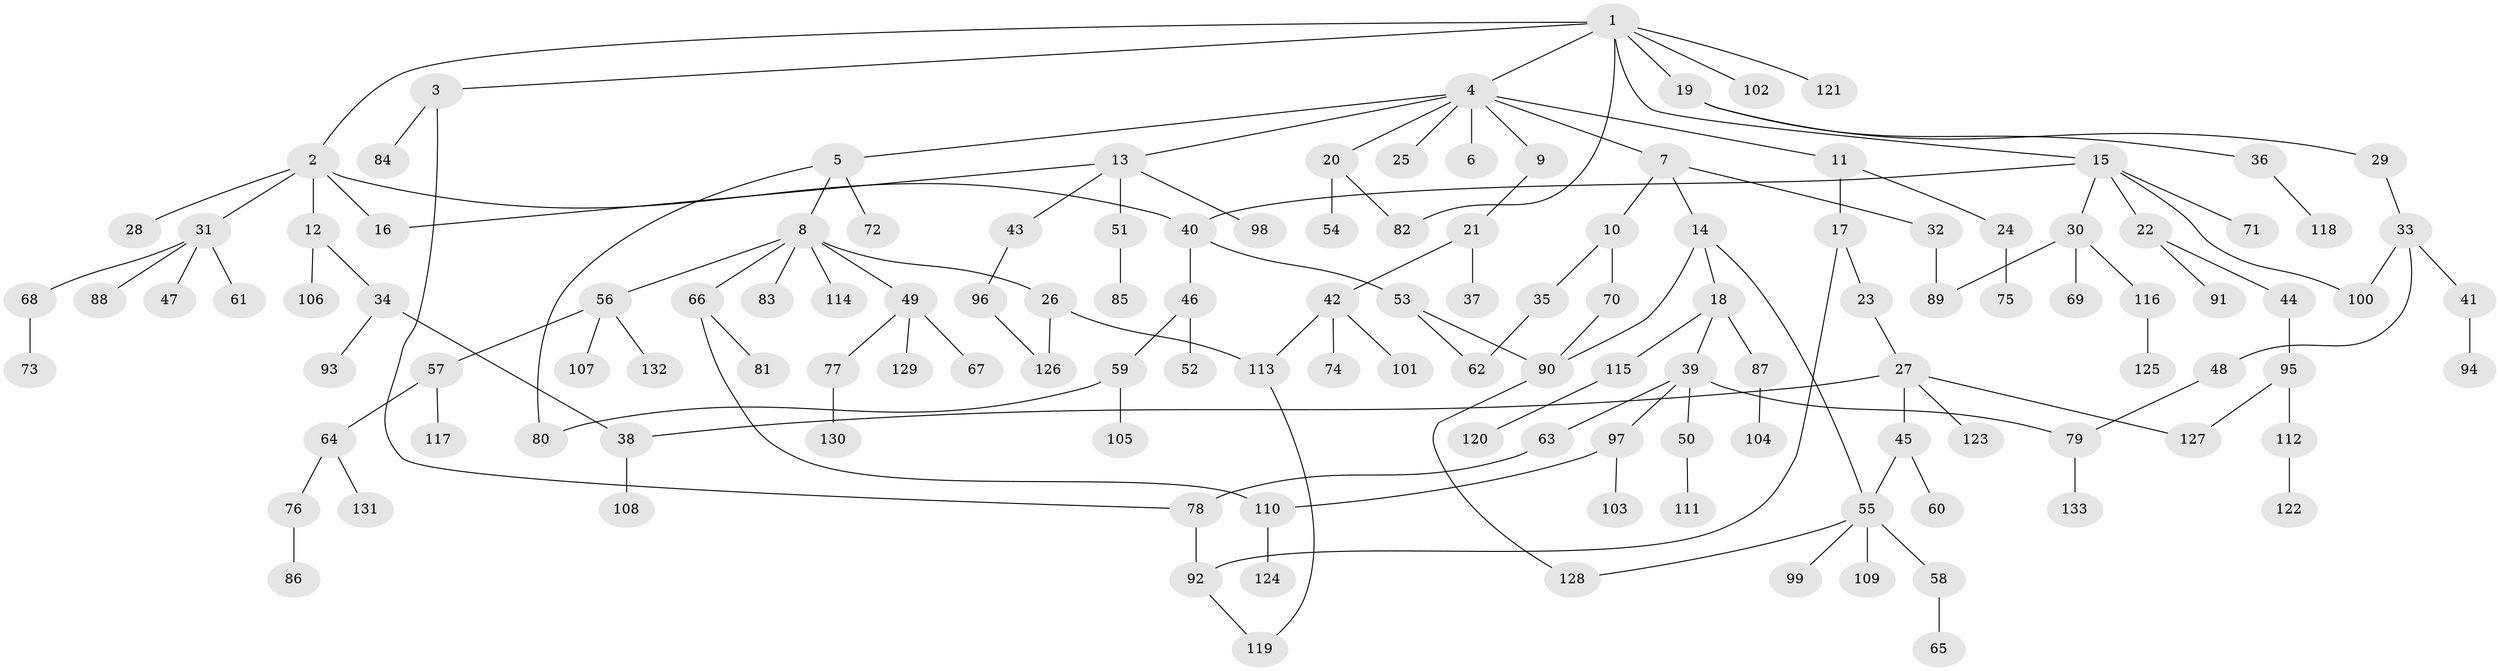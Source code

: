 // coarse degree distribution, {4: 0.08955223880597014, 2: 0.3283582089552239, 7: 0.014925373134328358, 5: 0.08955223880597014, 3: 0.14925373134328357, 1: 0.2835820895522388, 6: 0.04477611940298507}
// Generated by graph-tools (version 1.1) at 2025/36/03/04/25 23:36:02]
// undirected, 133 vertices, 152 edges
graph export_dot {
  node [color=gray90,style=filled];
  1;
  2;
  3;
  4;
  5;
  6;
  7;
  8;
  9;
  10;
  11;
  12;
  13;
  14;
  15;
  16;
  17;
  18;
  19;
  20;
  21;
  22;
  23;
  24;
  25;
  26;
  27;
  28;
  29;
  30;
  31;
  32;
  33;
  34;
  35;
  36;
  37;
  38;
  39;
  40;
  41;
  42;
  43;
  44;
  45;
  46;
  47;
  48;
  49;
  50;
  51;
  52;
  53;
  54;
  55;
  56;
  57;
  58;
  59;
  60;
  61;
  62;
  63;
  64;
  65;
  66;
  67;
  68;
  69;
  70;
  71;
  72;
  73;
  74;
  75;
  76;
  77;
  78;
  79;
  80;
  81;
  82;
  83;
  84;
  85;
  86;
  87;
  88;
  89;
  90;
  91;
  92;
  93;
  94;
  95;
  96;
  97;
  98;
  99;
  100;
  101;
  102;
  103;
  104;
  105;
  106;
  107;
  108;
  109;
  110;
  111;
  112;
  113;
  114;
  115;
  116;
  117;
  118;
  119;
  120;
  121;
  122;
  123;
  124;
  125;
  126;
  127;
  128;
  129;
  130;
  131;
  132;
  133;
  1 -- 2;
  1 -- 3;
  1 -- 4;
  1 -- 15;
  1 -- 19;
  1 -- 102;
  1 -- 121;
  1 -- 82;
  2 -- 12;
  2 -- 16;
  2 -- 28;
  2 -- 31;
  2 -- 40;
  3 -- 78;
  3 -- 84;
  4 -- 5;
  4 -- 6;
  4 -- 7;
  4 -- 9;
  4 -- 11;
  4 -- 13;
  4 -- 20;
  4 -- 25;
  5 -- 8;
  5 -- 72;
  5 -- 80;
  7 -- 10;
  7 -- 14;
  7 -- 32;
  8 -- 26;
  8 -- 49;
  8 -- 56;
  8 -- 66;
  8 -- 83;
  8 -- 114;
  9 -- 21;
  10 -- 35;
  10 -- 70;
  11 -- 17;
  11 -- 24;
  12 -- 34;
  12 -- 106;
  13 -- 43;
  13 -- 51;
  13 -- 98;
  13 -- 16;
  14 -- 18;
  14 -- 90;
  14 -- 55;
  15 -- 22;
  15 -- 30;
  15 -- 40;
  15 -- 71;
  15 -- 100;
  17 -- 23;
  17 -- 92;
  18 -- 39;
  18 -- 87;
  18 -- 115;
  19 -- 29;
  19 -- 36;
  20 -- 54;
  20 -- 82;
  21 -- 37;
  21 -- 42;
  22 -- 44;
  22 -- 91;
  23 -- 27;
  24 -- 75;
  26 -- 126;
  26 -- 113;
  27 -- 45;
  27 -- 123;
  27 -- 127;
  27 -- 38;
  29 -- 33;
  30 -- 69;
  30 -- 89;
  30 -- 116;
  31 -- 47;
  31 -- 61;
  31 -- 68;
  31 -- 88;
  32 -- 89;
  33 -- 41;
  33 -- 48;
  33 -- 100;
  34 -- 38;
  34 -- 93;
  35 -- 62;
  36 -- 118;
  38 -- 108;
  39 -- 50;
  39 -- 63;
  39 -- 97;
  39 -- 79;
  40 -- 46;
  40 -- 53;
  41 -- 94;
  42 -- 74;
  42 -- 101;
  42 -- 113;
  43 -- 96;
  44 -- 95;
  45 -- 55;
  45 -- 60;
  46 -- 52;
  46 -- 59;
  48 -- 79;
  49 -- 67;
  49 -- 77;
  49 -- 129;
  50 -- 111;
  51 -- 85;
  53 -- 62;
  53 -- 90;
  55 -- 58;
  55 -- 99;
  55 -- 109;
  55 -- 128;
  56 -- 57;
  56 -- 107;
  56 -- 132;
  57 -- 64;
  57 -- 117;
  58 -- 65;
  59 -- 80;
  59 -- 105;
  63 -- 78;
  64 -- 76;
  64 -- 131;
  66 -- 81;
  66 -- 110;
  68 -- 73;
  70 -- 90;
  76 -- 86;
  77 -- 130;
  78 -- 92;
  79 -- 133;
  87 -- 104;
  90 -- 128;
  92 -- 119;
  95 -- 112;
  95 -- 127;
  96 -- 126;
  97 -- 103;
  97 -- 110;
  110 -- 124;
  112 -- 122;
  113 -- 119;
  115 -- 120;
  116 -- 125;
}
